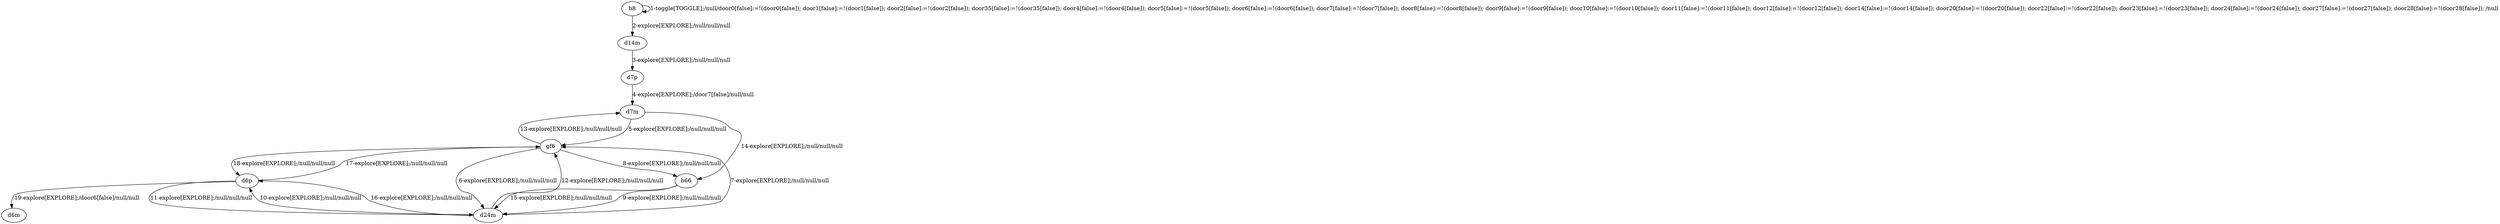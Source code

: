 # Total number of goals covered by this test: 1
# gf6 --> d24m

digraph g {
"b8" -> "b8" [label = "1-toggle[TOGGLE];/null/door0[false]:=!(door0[false]); door1[false]:=!(door1[false]); door2[false]:=!(door2[false]); door35[false]:=!(door35[false]); door4[false]:=!(door4[false]); door5[false]:=!(door5[false]); door6[false]:=!(door6[false]); door7[false]:=!(door7[false]); door8[false]:=!(door8[false]); door9[false]:=!(door9[false]); door10[false]:=!(door10[false]); door11[false]:=!(door11[false]); door12[false]:=!(door12[false]); door14[false]:=!(door14[false]); door20[false]:=!(door20[false]); door22[false]:=!(door22[false]); door23[false]:=!(door23[false]); door24[false]:=!(door24[false]); door27[false]:=!(door27[false]); door28[false]:=!(door28[false]); /null"];
"b8" -> "d14m" [label = "2-explore[EXPLORE];/null/null/null"];
"d14m" -> "d7p" [label = "3-explore[EXPLORE];/null/null/null"];
"d7p" -> "d7m" [label = "4-explore[EXPLORE];/door7[false]/null/null"];
"d7m" -> "gf6" [label = "5-explore[EXPLORE];/null/null/null"];
"gf6" -> "d24m" [label = "6-explore[EXPLORE];/null/null/null"];
"d24m" -> "gf6" [label = "7-explore[EXPLORE];/null/null/null"];
"gf6" -> "b66" [label = "8-explore[EXPLORE];/null/null/null"];
"b66" -> "d24m" [label = "9-explore[EXPLORE];/null/null/null"];
"d24m" -> "d6p" [label = "10-explore[EXPLORE];/null/null/null"];
"d6p" -> "d24m" [label = "11-explore[EXPLORE];/null/null/null"];
"d24m" -> "gf6" [label = "12-explore[EXPLORE];/null/null/null"];
"gf6" -> "d7m" [label = "13-explore[EXPLORE];/null/null/null"];
"d7m" -> "b66" [label = "14-explore[EXPLORE];/null/null/null"];
"b66" -> "d24m" [label = "15-explore[EXPLORE];/null/null/null"];
"d24m" -> "d6p" [label = "16-explore[EXPLORE];/null/null/null"];
"d6p" -> "gf6" [label = "17-explore[EXPLORE];/null/null/null"];
"gf6" -> "d6p" [label = "18-explore[EXPLORE];/null/null/null"];
"d6p" -> "d6m" [label = "19-explore[EXPLORE];/door6[false]/null/null"];
}